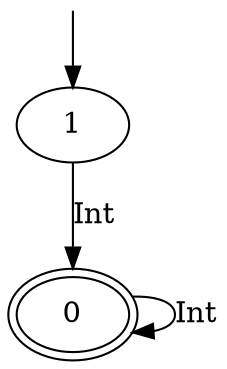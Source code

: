 digraph automaton
{
  __INVISIBLE_NODE_0__ [label= "", shape=none,height=.0,width=.0] ;
  __INVISIBLE_NODE_0__ -> 1 ;
  0 [peripheries=2] ;
  0 -> 0 [label="Int"] ;
  1 -> 0 [label="Int"] ;
}